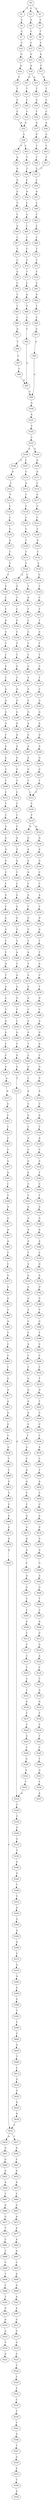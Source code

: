 strict digraph  {
	S0 -> S1 [ label = T ];
	S0 -> S2 [ label = G ];
	S0 -> S3 [ label = C ];
	S1 -> S4 [ label = C ];
	S2 -> S5 [ label = C ];
	S3 -> S6 [ label = A ];
	S4 -> S7 [ label = C ];
	S5 -> S8 [ label = T ];
	S6 -> S9 [ label = C ];
	S7 -> S10 [ label = C ];
	S8 -> S11 [ label = C ];
	S9 -> S12 [ label = C ];
	S10 -> S13 [ label = G ];
	S11 -> S14 [ label = A ];
	S12 -> S15 [ label = G ];
	S13 -> S16 [ label = A ];
	S14 -> S17 [ label = C ];
	S15 -> S18 [ label = A ];
	S16 -> S19 [ label = G ];
	S17 -> S20 [ label = G ];
	S18 -> S21 [ label = G ];
	S18 -> S22 [ label = A ];
	S19 -> S23 [ label = T ];
	S20 -> S24 [ label = T ];
	S21 -> S25 [ label = T ];
	S22 -> S26 [ label = T ];
	S23 -> S27 [ label = C ];
	S24 -> S28 [ label = C ];
	S25 -> S29 [ label = C ];
	S26 -> S30 [ label = G ];
	S27 -> S31 [ label = C ];
	S28 -> S32 [ label = C ];
	S29 -> S33 [ label = C ];
	S30 -> S34 [ label = T ];
	S31 -> S35 [ label = A ];
	S32 -> S36 [ label = A ];
	S33 -> S35 [ label = A ];
	S34 -> S37 [ label = A ];
	S35 -> S38 [ label = G ];
	S36 -> S39 [ label = G ];
	S37 -> S40 [ label = G ];
	S38 -> S41 [ label = T ];
	S38 -> S42 [ label = C ];
	S39 -> S43 [ label = C ];
	S40 -> S44 [ label = T ];
	S41 -> S45 [ label = A ];
	S42 -> S46 [ label = T ];
	S43 -> S47 [ label = T ];
	S44 -> S48 [ label = T ];
	S45 -> S49 [ label = G ];
	S46 -> S50 [ label = T ];
	S47 -> S50 [ label = T ];
	S48 -> S51 [ label = T ];
	S49 -> S52 [ label = G ];
	S50 -> S53 [ label = C ];
	S51 -> S54 [ label = C ];
	S52 -> S55 [ label = G ];
	S53 -> S56 [ label = A ];
	S54 -> S57 [ label = A ];
	S55 -> S58 [ label = T ];
	S56 -> S59 [ label = C ];
	S57 -> S60 [ label = C ];
	S58 -> S61 [ label = C ];
	S59 -> S62 [ label = G ];
	S60 -> S63 [ label = T ];
	S61 -> S64 [ label = A ];
	S62 -> S65 [ label = C ];
	S63 -> S66 [ label = C ];
	S64 -> S67 [ label = C ];
	S65 -> S68 [ label = C ];
	S66 -> S69 [ label = C ];
	S67 -> S70 [ label = T ];
	S68 -> S71 [ label = C ];
	S69 -> S72 [ label = T ];
	S70 -> S73 [ label = C ];
	S71 -> S74 [ label = T ];
	S72 -> S75 [ label = T ];
	S73 -> S76 [ label = G ];
	S74 -> S77 [ label = T ];
	S75 -> S78 [ label = T ];
	S76 -> S79 [ label = C ];
	S77 -> S80 [ label = C ];
	S78 -> S81 [ label = C ];
	S79 -> S82 [ label = T ];
	S80 -> S83 [ label = A ];
	S81 -> S84 [ label = A ];
	S82 -> S85 [ label = T ];
	S83 -> S86 [ label = T ];
	S84 -> S87 [ label = T ];
	S85 -> S88 [ label = C ];
	S86 -> S89 [ label = C ];
	S87 -> S90 [ label = C ];
	S88 -> S91 [ label = A ];
	S89 -> S92 [ label = C ];
	S90 -> S93 [ label = C ];
	S91 -> S94 [ label = T ];
	S92 -> S95 [ label = A ];
	S93 -> S96 [ label = A ];
	S94 -> S97 [ label = C ];
	S95 -> S98 [ label = G ];
	S96 -> S98 [ label = G ];
	S97 -> S99 [ label = C ];
	S98 -> S100 [ label = A ];
	S99 -> S95 [ label = A ];
	S100 -> S101 [ label = A ];
	S101 -> S102 [ label = C ];
	S102 -> S103 [ label = C ];
	S103 -> S104 [ label = A ];
	S103 -> S105 [ label = G ];
	S104 -> S106 [ label = G ];
	S104 -> S107 [ label = C ];
	S105 -> S108 [ label = G ];
	S106 -> S109 [ label = A ];
	S107 -> S110 [ label = C ];
	S108 -> S111 [ label = A ];
	S109 -> S112 [ label = C ];
	S110 -> S113 [ label = A ];
	S111 -> S114 [ label = C ];
	S112 -> S115 [ label = T ];
	S113 -> S116 [ label = C ];
	S114 -> S117 [ label = G ];
	S115 -> S118 [ label = C ];
	S116 -> S119 [ label = C ];
	S117 -> S120 [ label = C ];
	S118 -> S121 [ label = C ];
	S119 -> S122 [ label = C ];
	S120 -> S123 [ label = C ];
	S121 -> S124 [ label = C ];
	S122 -> S125 [ label = C ];
	S123 -> S126 [ label = C ];
	S124 -> S127 [ label = A ];
	S125 -> S128 [ label = T ];
	S126 -> S129 [ label = A ];
	S127 -> S130 [ label = T ];
	S128 -> S131 [ label = T ];
	S129 -> S132 [ label = T ];
	S130 -> S133 [ label = C ];
	S131 -> S134 [ label = C ];
	S132 -> S135 [ label = C ];
	S133 -> S136 [ label = T ];
	S134 -> S137 [ label = C ];
	S134 -> S138 [ label = G ];
	S135 -> S139 [ label = G ];
	S136 -> S140 [ label = G ];
	S137 -> S141 [ label = T ];
	S138 -> S142 [ label = A ];
	S139 -> S143 [ label = T ];
	S140 -> S144 [ label = C ];
	S141 -> S145 [ label = G ];
	S142 -> S146 [ label = T ];
	S143 -> S147 [ label = C ];
	S144 -> S148 [ label = C ];
	S145 -> S149 [ label = T ];
	S146 -> S150 [ label = C ];
	S147 -> S151 [ label = C ];
	S148 -> S152 [ label = A ];
	S149 -> S153 [ label = C ];
	S150 -> S154 [ label = G ];
	S151 -> S155 [ label = T ];
	S152 -> S156 [ label = G ];
	S153 -> S157 [ label = C ];
	S154 -> S158 [ label = T ];
	S155 -> S159 [ label = C ];
	S156 -> S160 [ label = T ];
	S157 -> S161 [ label = T ];
	S158 -> S162 [ label = T ];
	S159 -> S163 [ label = T ];
	S160 -> S164 [ label = C ];
	S161 -> S165 [ label = T ];
	S162 -> S166 [ label = T ];
	S163 -> S167 [ label = T ];
	S164 -> S168 [ label = G ];
	S165 -> S169 [ label = G ];
	S166 -> S170 [ label = G ];
	S167 -> S171 [ label = C ];
	S168 -> S172 [ label = T ];
	S169 -> S173 [ label = T ];
	S170 -> S174 [ label = T ];
	S171 -> S175 [ label = T ];
	S172 -> S176 [ label = A ];
	S173 -> S177 [ label = A ];
	S174 -> S178 [ label = A ];
	S175 -> S179 [ label = C ];
	S176 -> S180 [ label = A ];
	S177 -> S181 [ label = G ];
	S178 -> S182 [ label = G ];
	S179 -> S183 [ label = G ];
	S180 -> S184 [ label = G ];
	S181 -> S185 [ label = G ];
	S182 -> S186 [ label = G ];
	S183 -> S187 [ label = G ];
	S184 -> S188 [ label = A ];
	S185 -> S189 [ label = A ];
	S186 -> S190 [ label = A ];
	S187 -> S191 [ label = A ];
	S188 -> S192 [ label = C ];
	S189 -> S193 [ label = G ];
	S190 -> S194 [ label = A ];
	S191 -> S195 [ label = G ];
	S192 -> S196 [ label = G ];
	S193 -> S197 [ label = A ];
	S194 -> S198 [ label = A ];
	S195 -> S199 [ label = A ];
	S196 -> S200 [ label = G ];
	S197 -> S201 [ label = G ];
	S198 -> S202 [ label = G ];
	S199 -> S203 [ label = G ];
	S200 -> S204 [ label = C ];
	S201 -> S205 [ label = G ];
	S202 -> S206 [ label = G ];
	S203 -> S207 [ label = G ];
	S204 -> S208 [ label = T ];
	S205 -> S209 [ label = T ];
	S206 -> S210 [ label = T ];
	S207 -> S211 [ label = T ];
	S208 -> S212 [ label = C ];
	S209 -> S213 [ label = C ];
	S210 -> S214 [ label = C ];
	S211 -> S213 [ label = C ];
	S212 -> S215 [ label = T ];
	S213 -> S216 [ label = C ];
	S214 -> S217 [ label = C ];
	S215 -> S218 [ label = C ];
	S216 -> S219 [ label = C ];
	S217 -> S220 [ label = C ];
	S218 -> S221 [ label = G ];
	S219 -> S222 [ label = A ];
	S219 -> S223 [ label = G ];
	S220 -> S224 [ label = G ];
	S221 -> S225 [ label = A ];
	S222 -> S226 [ label = G ];
	S223 -> S227 [ label = G ];
	S224 -> S228 [ label = A ];
	S225 -> S229 [ label = A ];
	S226 -> S230 [ label = A ];
	S227 -> S231 [ label = A ];
	S228 -> S232 [ label = A ];
	S229 -> S233 [ label = G ];
	S230 -> S234 [ label = G ];
	S231 -> S235 [ label = G ];
	S232 -> S236 [ label = G ];
	S233 -> S237 [ label = T ];
	S234 -> S238 [ label = C ];
	S235 -> S239 [ label = G ];
	S236 -> S240 [ label = T ];
	S237 -> S241 [ label = C ];
	S238 -> S242 [ label = C ];
	S239 -> S243 [ label = C ];
	S240 -> S244 [ label = C ];
	S241 -> S245 [ label = G ];
	S242 -> S246 [ label = A ];
	S243 -> S247 [ label = G ];
	S244 -> S248 [ label = G ];
	S245 -> S249 [ label = C ];
	S246 -> S250 [ label = C ];
	S247 -> S251 [ label = T ];
	S248 -> S252 [ label = A ];
	S249 -> S253 [ label = G ];
	S250 -> S254 [ label = G ];
	S251 -> S255 [ label = G ];
	S252 -> S256 [ label = G ];
	S253 -> S257 [ label = G ];
	S254 -> S258 [ label = G ];
	S255 -> S259 [ label = G ];
	S256 -> S260 [ label = G ];
	S257 -> S261 [ label = C ];
	S258 -> S262 [ label = T ];
	S259 -> S263 [ label = T ];
	S260 -> S264 [ label = T ];
	S261 -> S265 [ label = T ];
	S262 -> S266 [ label = T ];
	S263 -> S267 [ label = A ];
	S264 -> S268 [ label = A ];
	S265 -> S269 [ label = A ];
	S266 -> S270 [ label = A ];
	S267 -> S271 [ label = T ];
	S268 -> S272 [ label = T ];
	S269 -> S273 [ label = T ];
	S270 -> S274 [ label = C ];
	S271 -> S275 [ label = G ];
	S272 -> S276 [ label = A ];
	S273 -> S277 [ label = A ];
	S274 -> S278 [ label = T ];
	S275 -> S279 [ label = A ];
	S276 -> S280 [ label = A ];
	S277 -> S281 [ label = G ];
	S278 -> S282 [ label = G ];
	S279 -> S283 [ label = G ];
	S280 -> S284 [ label = G ];
	S281 -> S285 [ label = T ];
	S282 -> S286 [ label = C ];
	S283 -> S287 [ label = C ];
	S284 -> S288 [ label = T ];
	S285 -> S289 [ label = A ];
	S286 -> S290 [ label = A ];
	S287 -> S291 [ label = G ];
	S288 -> S292 [ label = C ];
	S289 -> S293 [ label = G ];
	S290 -> S294 [ label = G ];
	S291 -> S295 [ label = G ];
	S292 -> S296 [ label = G ];
	S293 -> S297 [ label = C ];
	S294 -> S298 [ label = A ];
	S295 -> S299 [ label = T ];
	S296 -> S300 [ label = T ];
	S297 -> S301 [ label = C ];
	S298 -> S302 [ label = C ];
	S299 -> S303 [ label = C ];
	S300 -> S304 [ label = G ];
	S301 -> S305 [ label = G ];
	S302 -> S306 [ label = G ];
	S303 -> S307 [ label = G ];
	S304 -> S308 [ label = G ];
	S305 -> S309 [ label = A ];
	S306 -> S310 [ label = G ];
	S307 -> S311 [ label = C ];
	S308 -> S312 [ label = T ];
	S309 -> S313 [ label = A ];
	S310 -> S314 [ label = A ];
	S311 -> S315 [ label = A ];
	S312 -> S316 [ label = A ];
	S313 -> S317 [ label = A ];
	S314 -> S318 [ label = C ];
	S315 -> S319 [ label = C ];
	S316 -> S320 [ label = C ];
	S317 -> S321 [ label = C ];
	S318 -> S322 [ label = A ];
	S319 -> S323 [ label = G ];
	S320 -> S324 [ label = C ];
	S321 -> S325 [ label = C ];
	S322 -> S326 [ label = C ];
	S323 -> S327 [ label = C ];
	S324 -> S328 [ label = G ];
	S325 -> S329 [ label = C ];
	S326 -> S330 [ label = A ];
	S327 -> S331 [ label = G ];
	S328 -> S332 [ label = G ];
	S329 -> S333 [ label = C ];
	S330 -> S334 [ label = C ];
	S331 -> S335 [ label = C ];
	S332 -> S336 [ label = T ];
	S333 -> S337 [ label = G ];
	S334 -> S338 [ label = C ];
	S335 -> S339 [ label = G ];
	S336 -> S340 [ label = G ];
	S337 -> S341 [ label = A ];
	S338 -> S342 [ label = T ];
	S339 -> S343 [ label = G ];
	S340 -> S344 [ label = G ];
	S341 -> S345 [ label = C ];
	S342 -> S346 [ label = C ];
	S343 -> S347 [ label = C ];
	S344 -> S348 [ label = T ];
	S345 -> S349 [ label = T ];
	S346 -> S350 [ label = T ];
	S347 -> S351 [ label = T ];
	S348 -> S352 [ label = T ];
	S349 -> S353 [ label = A ];
	S350 -> S354 [ label = A ];
	S351 -> S355 [ label = G ];
	S352 -> S356 [ label = A ];
	S353 -> S357 [ label = G ];
	S354 -> S358 [ label = G ];
	S355 -> S359 [ label = G ];
	S356 -> S360 [ label = G ];
	S357 -> S361 [ label = A ];
	S358 -> S362 [ label = A ];
	S359 -> S363 [ label = A ];
	S360 -> S364 [ label = A ];
	S361 -> S365 [ label = A ];
	S362 -> S366 [ label = A ];
	S363 -> S367 [ label = A ];
	S364 -> S368 [ label = A ];
	S365 -> S369 [ label = T ];
	S366 -> S370 [ label = C ];
	S367 -> S371 [ label = T ];
	S368 -> S372 [ label = G ];
	S369 -> S373 [ label = C ];
	S370 -> S374 [ label = G ];
	S371 -> S375 [ label = G ];
	S372 -> S376 [ label = G ];
	S373 -> S377 [ label = G ];
	S374 -> S378 [ label = A ];
	S375 -> S379 [ label = G ];
	S376 -> S380 [ label = G ];
	S377 -> S381 [ label = G ];
	S378 -> S382 [ label = G ];
	S379 -> S383 [ label = G ];
	S380 -> S384 [ label = G ];
	S381 -> S385 [ label = G ];
	S382 -> S386 [ label = G ];
	S383 -> S387 [ label = G ];
	S384 -> S388 [ label = G ];
	S385 -> S389 [ label = T ];
	S386 -> S390 [ label = T ];
	S387 -> S391 [ label = T ];
	S388 -> S392 [ label = T ];
	S389 -> S393 [ label = A ];
	S390 -> S394 [ label = G ];
	S391 -> S395 [ label = C ];
	S392 -> S396 [ label = C ];
	S393 -> S397 [ label = T ];
	S394 -> S398 [ label = T ];
	S395 -> S399 [ label = C ];
	S396 -> S400 [ label = C ];
	S397 -> S401 [ label = C ];
	S398 -> S402 [ label = C ];
	S399 -> S403 [ label = G ];
	S400 -> S404 [ label = G ];
	S401 -> S405 [ label = C ];
	S402 -> S406 [ label = C ];
	S403 -> S407 [ label = C ];
	S404 -> S408 [ label = T ];
	S405 -> S409 [ label = C ];
	S406 -> S410 [ label = C ];
	S407 -> S411 [ label = C ];
	S408 -> S412 [ label = C ];
	S409 -> S413 [ label = G ];
	S410 -> S414 [ label = T ];
	S411 -> S415 [ label = G ];
	S412 -> S416 [ label = G ];
	S413 -> S417 [ label = A ];
	S414 -> S418 [ label = G ];
	S415 -> S419 [ label = G ];
	S416 -> S420 [ label = G ];
	S417 -> S421 [ label = A ];
	S418 -> S422 [ label = T ];
	S419 -> S423 [ label = A ];
	S420 -> S424 [ label = A ];
	S421 -> S425 [ label = A ];
	S422 -> S426 [ label = C ];
	S423 -> S427 [ label = A ];
	S424 -> S428 [ label = A ];
	S425 -> S429 [ label = G ];
	S426 -> S430 [ label = C ];
	S427 -> S431 [ label = C ];
	S428 -> S432 [ label = C ];
	S429 -> S433 [ label = T ];
	S430 -> S434 [ label = T ];
	S431 -> S435 [ label = T ];
	S432 -> S436 [ label = A ];
	S432 -> S437 [ label = T ];
	S433 -> S438 [ label = G ];
	S434 -> S439 [ label = A ];
	S435 -> S440 [ label = G ];
	S436 -> S441 [ label = G ];
	S437 -> S442 [ label = A ];
	S438 -> S443 [ label = T ];
	S439 -> S444 [ label = C ];
	S440 -> S445 [ label = C ];
	S441 -> S446 [ label = G ];
	S442 -> S447 [ label = C ];
	S443 -> S448 [ label = C ];
	S444 -> S449 [ label = T ];
	S445 -> S450 [ label = A ];
	S446 -> S451 [ label = A ];
	S447 -> S452 [ label = A ];
	S448 -> S453 [ label = G ];
	S449 -> S454 [ label = A ];
	S450 -> S455 [ label = A ];
	S451 -> S456 [ label = A ];
	S452 -> S457 [ label = A ];
	S453 -> S458 [ label = T ];
	S454 -> S459 [ label = C ];
	S455 -> S460 [ label = C ];
	S456 -> S461 [ label = T ];
	S457 -> S462 [ label = C ];
	S458 -> S463 [ label = C ];
	S459 -> S464 [ label = C ];
	S460 -> S465 [ label = C ];
	S461 -> S466 [ label = A ];
	S462 -> S467 [ label = G ];
	S463 -> S468 [ label = G ];
	S464 -> S469 [ label = A ];
	S465 -> S470 [ label = A ];
	S466 -> S471 [ label = G ];
	S467 -> S472 [ label = A ];
	S468 -> S473 [ label = G ];
	S469 -> S474 [ label = G ];
	S470 -> S475 [ label = G ];
	S471 -> S476 [ label = T ];
	S472 -> S477 [ label = A ];
	S473 -> S478 [ label = A ];
	S474 -> S479 [ label = G ];
	S475 -> S480 [ label = A ];
	S476 -> S481 [ label = C ];
	S477 -> S482 [ label = A ];
	S478 -> S483 [ label = A ];
	S479 -> S484 [ label = A ];
	S480 -> S485 [ label = A ];
	S481 -> S486 [ label = T ];
	S482 -> S487 [ label = A ];
	S483 -> S432 [ label = C ];
	S484 -> S488 [ label = G ];
	S485 -> S489 [ label = C ];
	S486 -> S490 [ label = C ];
	S487 -> S491 [ label = C ];
	S488 -> S492 [ label = A ];
	S489 -> S493 [ label = A ];
	S490 -> S494 [ label = T ];
	S491 -> S495 [ label = A ];
	S492 -> S496 [ label = G ];
	S493 -> S497 [ label = G ];
	S494 -> S498 [ label = C ];
	S495 -> S499 [ label = G ];
	S496 -> S500 [ label = T ];
	S497 -> S501 [ label = C ];
	S498 -> S502 [ label = T ];
	S499 -> S503 [ label = A ];
	S500 -> S504 [ label = C ];
	S501 -> S505 [ label = C ];
	S502 -> S506 [ label = G ];
	S503 -> S507 [ label = A ];
	S504 -> S508 [ label = A ];
	S505 -> S509 [ label = G ];
	S506 -> S510 [ label = A ];
	S507 -> S511 [ label = G ];
	S508 -> S512 [ label = G ];
	S509 -> S513 [ label = T ];
	S510 -> S514 [ label = G ];
	S511 -> S515 [ label = G ];
	S512 -> S516 [ label = G ];
	S513 -> S517 [ label = C ];
	S514 -> S518 [ label = T ];
	S515 -> S519 [ label = G ];
	S516 -> S520 [ label = A ];
	S517 -> S521 [ label = C ];
	S518 -> S522 [ label = A ];
	S519 -> S523 [ label = G ];
	S520 -> S524 [ label = C ];
	S521 -> S525 [ label = T ];
	S523 -> S526 [ label = T ];
	S524 -> S527 [ label = C ];
	S525 -> S528 [ label = C ];
	S526 -> S529 [ label = C ];
	S527 -> S530 [ label = A ];
	S528 -> S531 [ label = T ];
	S529 -> S532 [ label = T ];
	S530 -> S533 [ label = G ];
	S531 -> S534 [ label = G ];
	S532 -> S535 [ label = C ];
	S533 -> S536 [ label = T ];
	S534 -> S537 [ label = T ];
	S535 -> S538 [ label = T ];
	S536 -> S539 [ label = C ];
	S537 -> S540 [ label = C ];
	S538 -> S541 [ label = C ];
	S539 -> S542 [ label = T ];
	S540 -> S543 [ label = G ];
	S541 -> S544 [ label = G ];
	S542 -> S545 [ label = C ];
	S543 -> S546 [ label = T ];
	S544 -> S547 [ label = T ];
	S545 -> S548 [ label = T ];
	S546 -> S549 [ label = G ];
	S547 -> S550 [ label = G ];
	S548 -> S551 [ label = G ];
	S549 -> S552 [ label = G ];
	S550 -> S553 [ label = G ];
	S551 -> S554 [ label = T ];
	S552 -> S555 [ label = T ];
	S553 -> S556 [ label = T ];
	S554 -> S557 [ label = A ];
	S555 -> S316 [ label = A ];
	S556 -> S558 [ label = A ];
}
